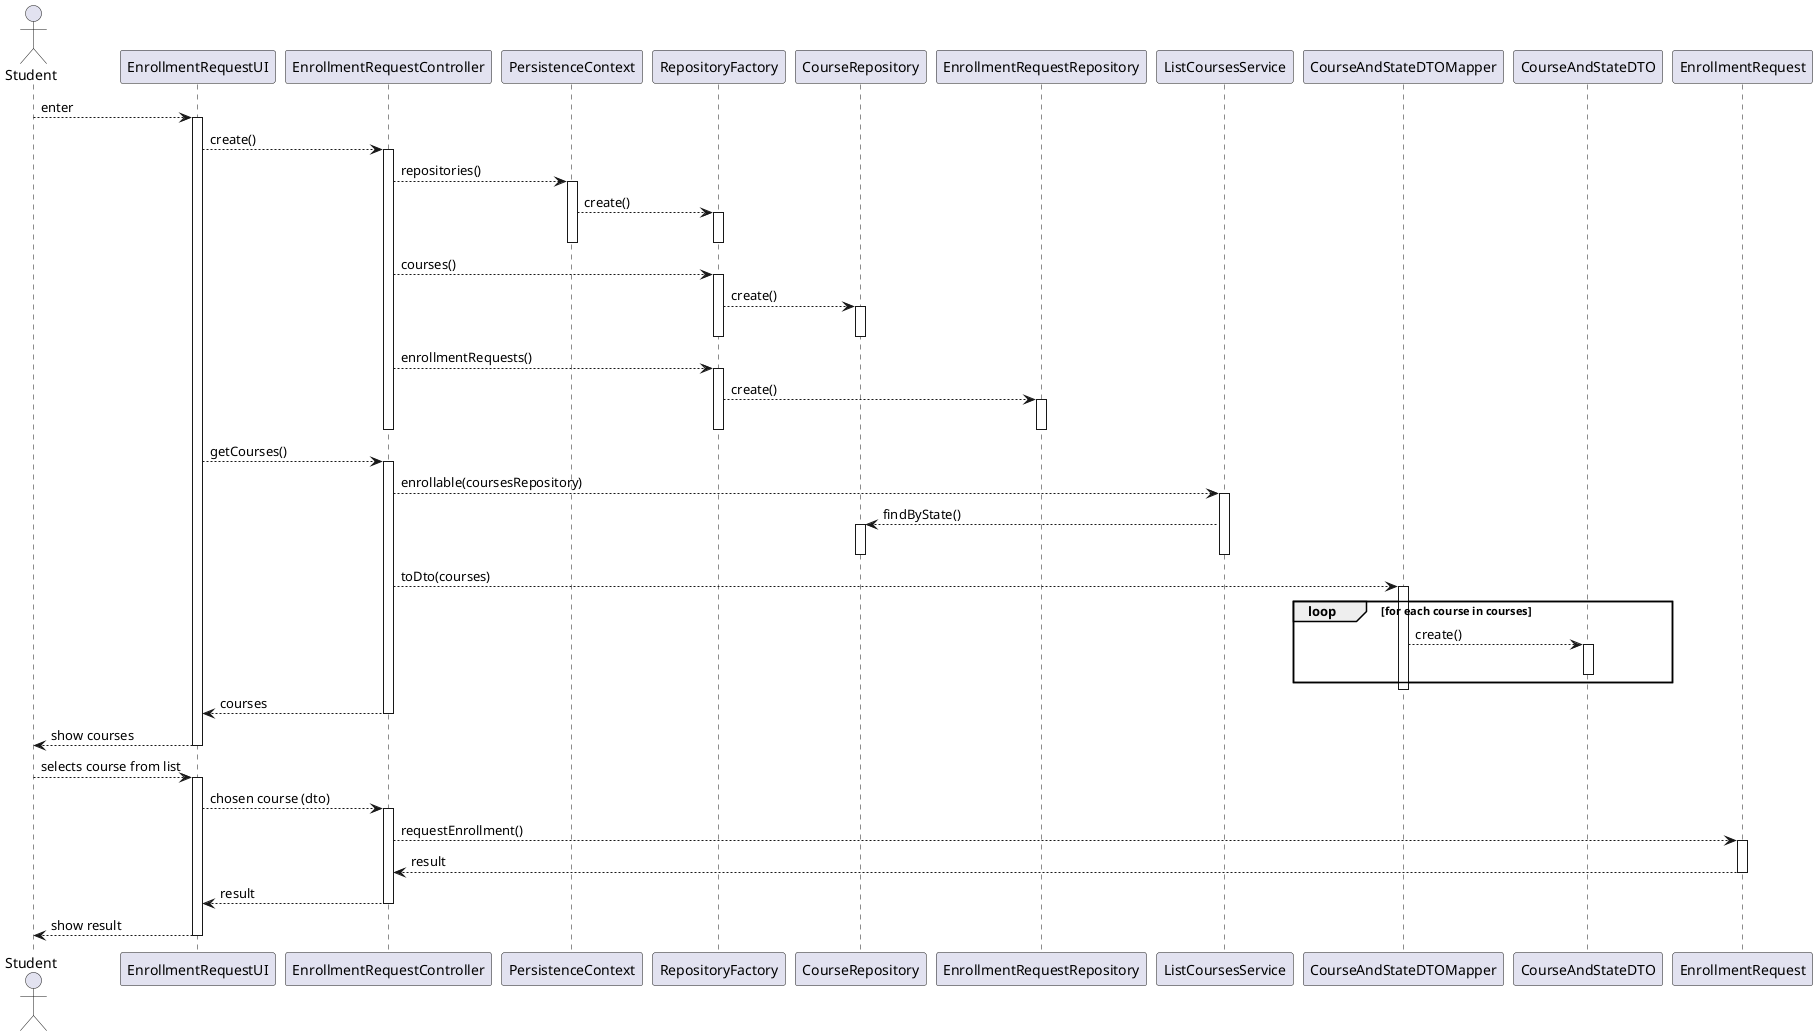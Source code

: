 @startuml

actor Student as user
participant EnrollmentRequestUI as ui
participant EnrollmentRequestController as ctrl

participant PersistenceContext as ctx
participant RepositoryFactory as rep_fac
participant CourseRepository as course_repo
participant EnrollmentRequestRepository as enrollment_request_repo

participant ListCoursesService as svc

participant CourseAndStateDTOMapper as mapper
participant CourseAndStateDTO as dto

participant EnrollmentRequest as enrollment_request

user --> ui: enter

activate ui
    ui --> ctrl: create()
    activate ctrl
        ctrl --> ctx: repositories()
        activate ctx
            ctx --> rep_fac: create()
            activate rep_fac
            deactivate rep_fac
        deactivate ctx

        ctrl --> rep_fac: courses()
        activate rep_fac
            rep_fac --> course_repo: create()
            activate course_repo
            deactivate course_repo
        deactivate rep_fac
        ctrl --> rep_fac : enrollmentRequests()
        activate rep_fac
            rep_fac --> enrollment_request_repo: create()
            activate enrollment_request_repo
            deactivate enrollment_request_repo
        deactivate rep_fac
    deactivate ctrl

    ui --> ctrl: getCourses()
    activate ctrl
        ctrl --> svc: enrollable(coursesRepository)
        activate svc
            svc --> course_repo: findByState()
            activate course_repo
            deactivate course_repo
        deactivate svc

        ctrl --> mapper: toDto(courses)
        activate mapper
            loop for each course in courses
                mapper --> dto: create()
                activate dto
                deactivate dto
            end loop
        deactivate mapper

        ctrl --> ui: courses
    deactivate ctrl

    ui --> user: show courses
deactivate ui

user --> ui: selects course from list
activate ui
    ui --> ctrl: chosen course (dto)
    activate ctrl
        ctrl ---> enrollment_request: requestEnrollment()
        activate enrollment_request
            enrollment_request --> ctrl: result
        deactivate enrollment_request

        ctrl --> ui: result
    deactivate ctrl

    ui --> user: show result
deactivate ui
@enduml